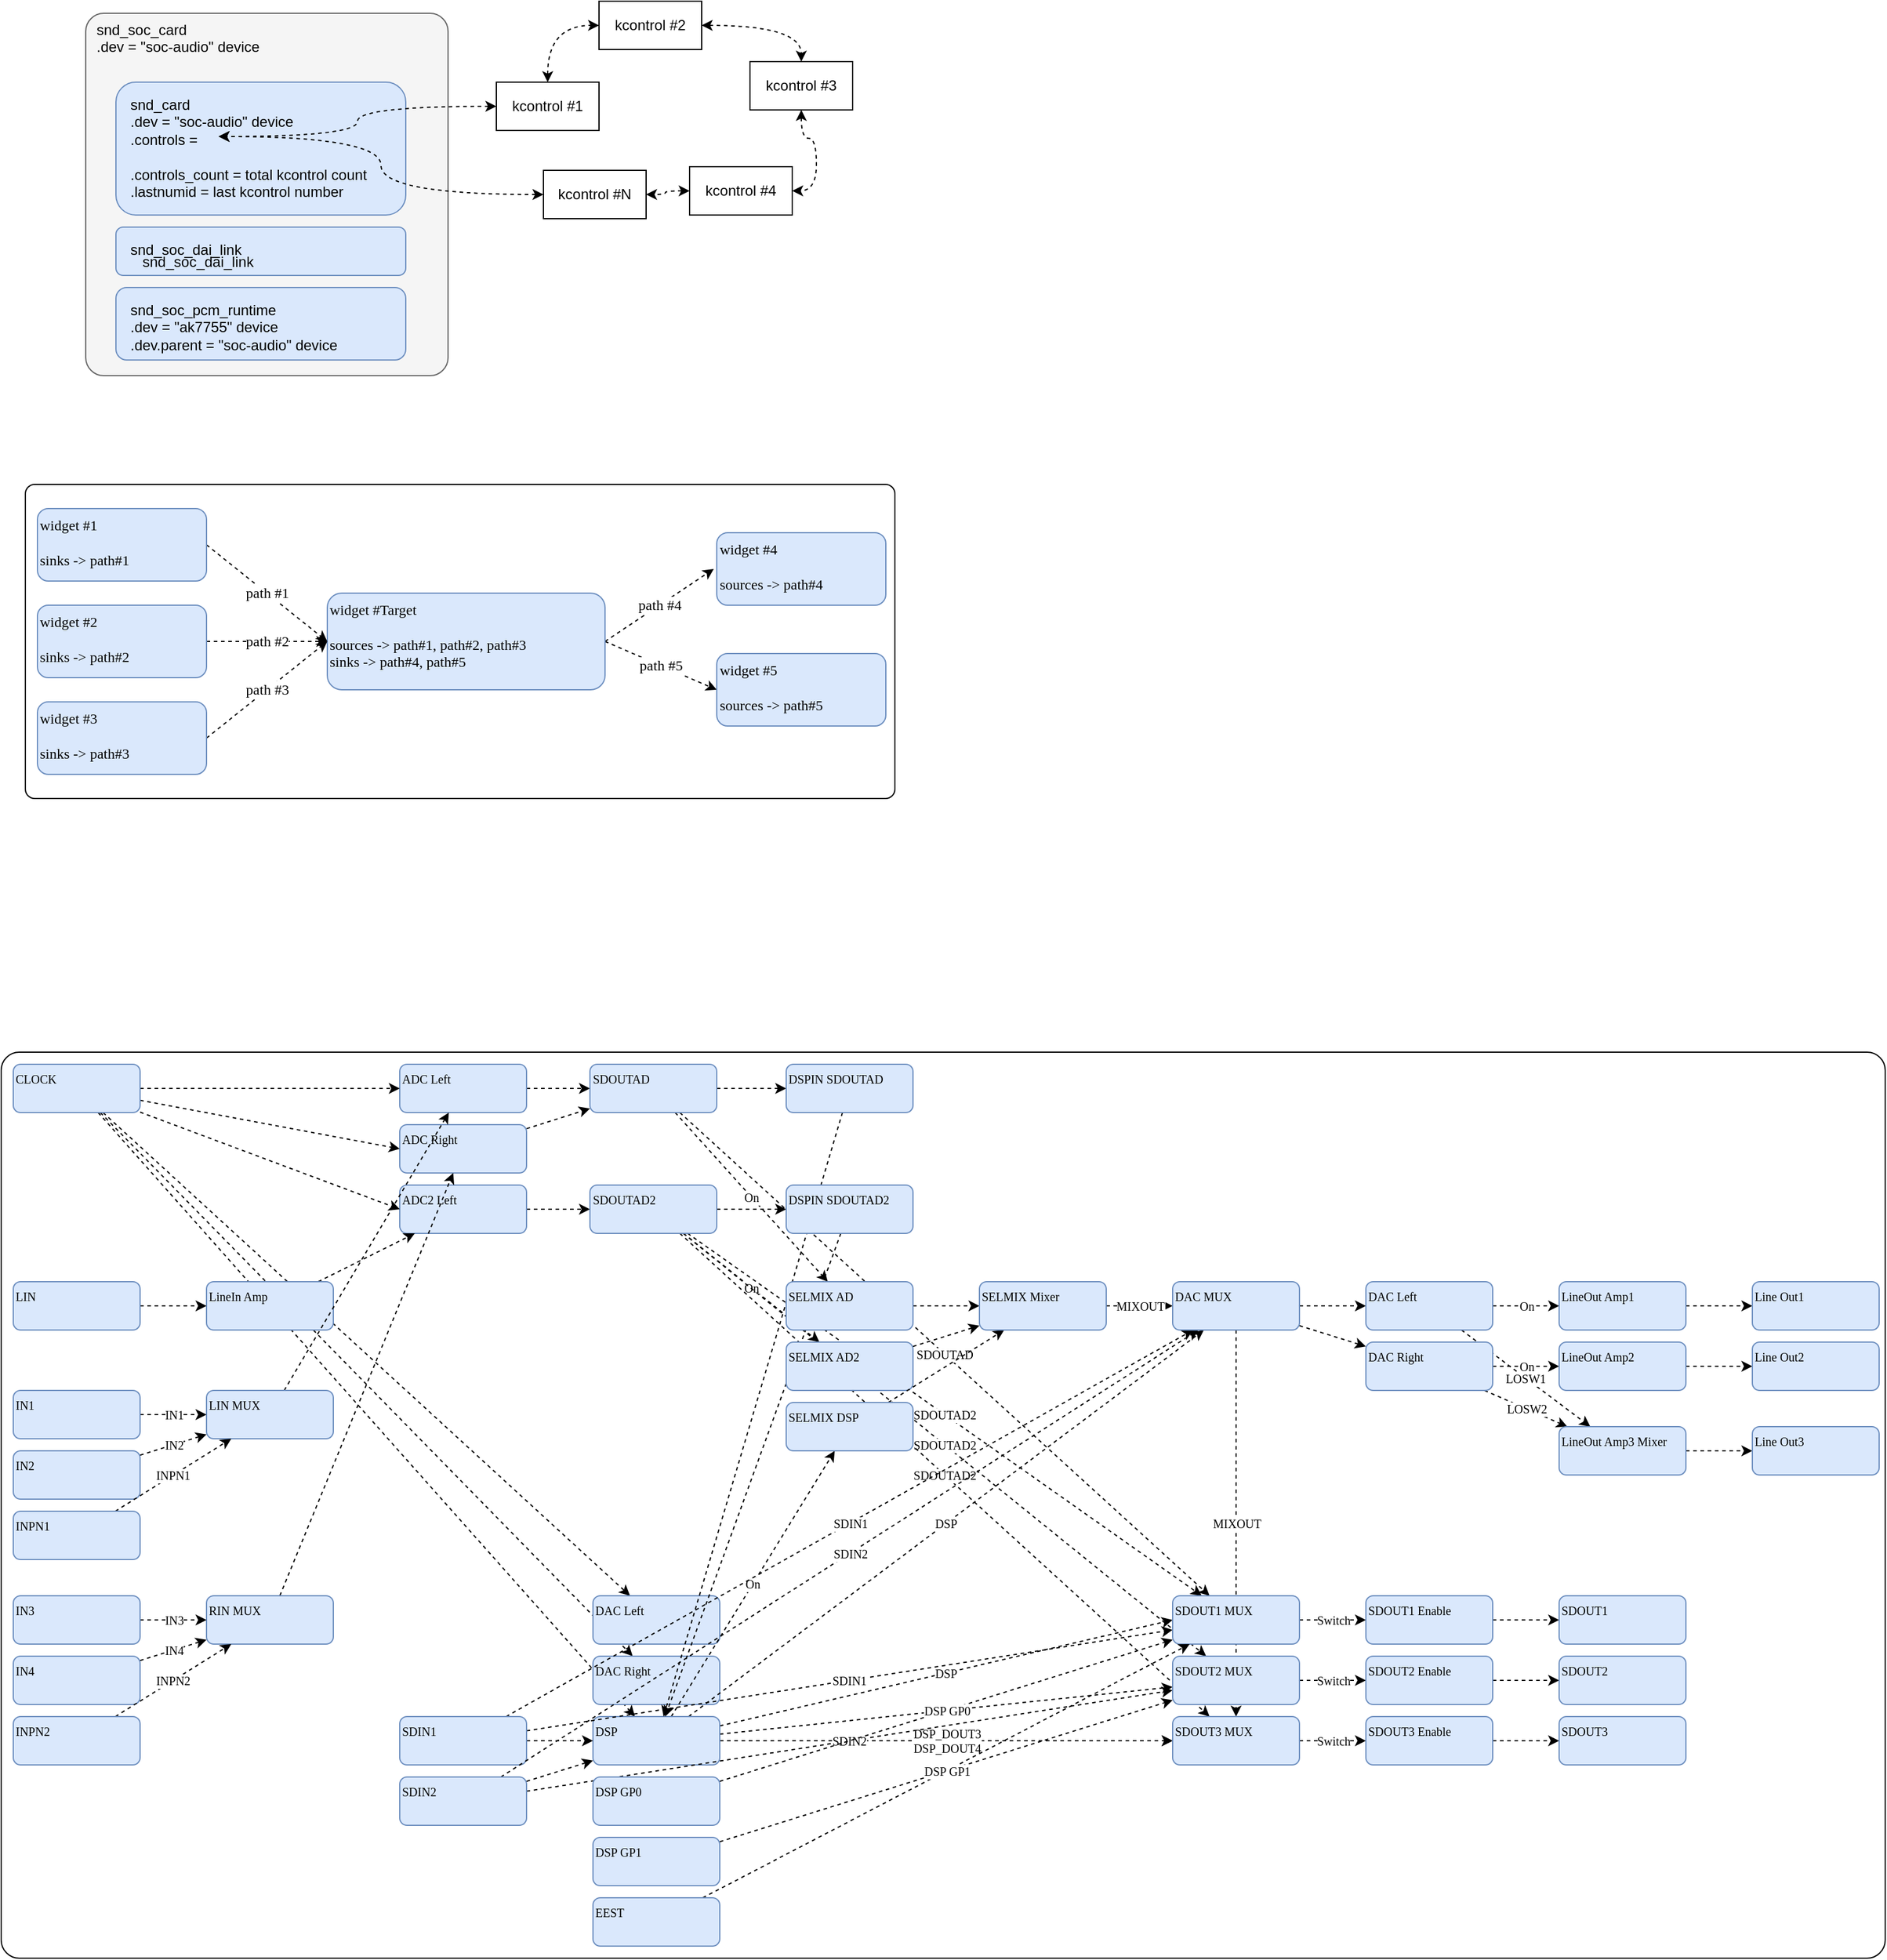 <mxfile version="20.3.0" type="device"><diagram id="2zkmUAJfDQfXsW1LXNBY" name="Page-1"><mxGraphModel dx="1907" dy="632" grid="1" gridSize="10" guides="1" tooltips="1" connect="1" arrows="1" fold="1" page="1" pageScale="1" pageWidth="850" pageHeight="1100" math="0" shadow="0"><root><mxCell id="0"/><mxCell id="1" parent="0"/><mxCell id="Haw3UMTA-QLcL6wzSGlJ-156" value="" style="rounded=1;whiteSpace=wrap;html=1;shadow=0;glass=0;sketch=0;fontFamily=Tahoma;fontSize=12;arcSize=2;" vertex="1" parent="1"><mxGeometry x="-10" y="1090" width="1560" height="750" as="geometry"/></mxCell><mxCell id="Haw3UMTA-QLcL6wzSGlJ-36" value="" style="rounded=1;whiteSpace=wrap;html=1;shadow=0;glass=0;sketch=0;fontFamily=Tahoma;fontSize=12;arcSize=3;" vertex="1" parent="1"><mxGeometry x="10" y="620" width="720" height="260" as="geometry"/></mxCell><mxCell id="Haw3UMTA-QLcL6wzSGlJ-1" value="" style="rounded=1;whiteSpace=wrap;html=1;arcSize=5;glass=0;shadow=0;sketch=0;fillColor=#f5f5f5;fontColor=#333333;strokeColor=#666666;" vertex="1" parent="1"><mxGeometry x="60" y="230" width="300" height="300" as="geometry"/></mxCell><mxCell id="Haw3UMTA-QLcL6wzSGlJ-2" value="snd_soc_card&lt;br&gt;.dev = &quot;soc-audio&quot; device" style="text;html=1;strokeColor=none;fillColor=none;align=left;verticalAlign=top;whiteSpace=wrap;rounded=0;fontStyle=0" vertex="1" parent="1"><mxGeometry x="67" y="230" width="220" height="40" as="geometry"/></mxCell><mxCell id="Haw3UMTA-QLcL6wzSGlJ-3" value="" style="rounded=1;whiteSpace=wrap;html=1;shadow=0;glass=0;sketch=0;fillColor=#dae8fc;strokeColor=#6c8ebf;" vertex="1" parent="1"><mxGeometry x="85" y="287" width="240" height="110" as="geometry"/></mxCell><mxCell id="Haw3UMTA-QLcL6wzSGlJ-5" value="snd_card&lt;br&gt;.dev = &quot;soc-audio&quot; device&lt;br&gt;.controls =&amp;nbsp;&lt;br&gt;&lt;br&gt;.controls_count = total kcontrol count&lt;br&gt;.lastnumid = last kcontrol number" style="text;html=1;strokeColor=none;fillColor=none;align=left;verticalAlign=top;whiteSpace=wrap;rounded=0;fontStyle=0" vertex="1" parent="1"><mxGeometry x="95" y="292" width="220" height="48" as="geometry"/></mxCell><mxCell id="Haw3UMTA-QLcL6wzSGlJ-6" value="" style="rounded=1;whiteSpace=wrap;html=1;shadow=0;glass=0;sketch=0;fillColor=#dae8fc;strokeColor=#6c8ebf;" vertex="1" parent="1"><mxGeometry x="85" y="407" width="240" height="40" as="geometry"/></mxCell><mxCell id="Haw3UMTA-QLcL6wzSGlJ-7" value="snd_soc_dai_link" style="text;html=1;strokeColor=none;fillColor=none;align=left;verticalAlign=top;whiteSpace=wrap;rounded=0;fontStyle=0" vertex="1" parent="1"><mxGeometry x="95" y="412" width="220" height="40" as="geometry"/></mxCell><mxCell id="Haw3UMTA-QLcL6wzSGlJ-8" value="" style="rounded=1;whiteSpace=wrap;html=1;shadow=0;glass=0;sketch=0;fillColor=#dae8fc;strokeColor=#6c8ebf;" vertex="1" parent="1"><mxGeometry x="85" y="457" width="240" height="60" as="geometry"/></mxCell><mxCell id="Haw3UMTA-QLcL6wzSGlJ-9" value="snd_soc_pcm_runtime&lt;br&gt;.dev = &quot;ak7755&quot; device&lt;br&gt;.dev.parent = &quot;soc-audio&quot; device" style="text;html=1;strokeColor=none;fillColor=none;align=left;verticalAlign=top;whiteSpace=wrap;rounded=0;fontStyle=0" vertex="1" parent="1"><mxGeometry x="95" y="462" width="220" height="40" as="geometry"/></mxCell><mxCell id="Haw3UMTA-QLcL6wzSGlJ-16" style="edgeStyle=orthogonalEdgeStyle;rounded=0;orthogonalLoop=1;jettySize=auto;html=1;entryX=0;entryY=0.5;entryDx=0;entryDy=0;startArrow=classic;startFill=1;curved=1;dashed=1;" edge="1" parent="1" source="Haw3UMTA-QLcL6wzSGlJ-11" target="Haw3UMTA-QLcL6wzSGlJ-12"><mxGeometry relative="1" as="geometry"/></mxCell><mxCell id="Haw3UMTA-QLcL6wzSGlJ-22" style="edgeStyle=orthogonalEdgeStyle;curved=1;rounded=0;orthogonalLoop=1;jettySize=auto;html=1;entryX=1;entryY=0.5;entryDx=0;entryDy=0;dashed=1;startArrow=classic;startFill=1;" edge="1" parent="1" source="Haw3UMTA-QLcL6wzSGlJ-11" target="Haw3UMTA-QLcL6wzSGlJ-21"><mxGeometry relative="1" as="geometry"/></mxCell><mxCell id="Haw3UMTA-QLcL6wzSGlJ-11" value="kcontrol #1" style="rounded=0;whiteSpace=wrap;html=1;shadow=0;glass=0;sketch=0;" vertex="1" parent="1"><mxGeometry x="400" y="287" width="85" height="40" as="geometry"/></mxCell><mxCell id="Haw3UMTA-QLcL6wzSGlJ-17" style="edgeStyle=orthogonalEdgeStyle;curved=1;rounded=0;orthogonalLoop=1;jettySize=auto;html=1;entryX=0.5;entryY=0;entryDx=0;entryDy=0;dashed=1;startArrow=classic;startFill=1;" edge="1" parent="1" source="Haw3UMTA-QLcL6wzSGlJ-12" target="Haw3UMTA-QLcL6wzSGlJ-13"><mxGeometry relative="1" as="geometry"/></mxCell><mxCell id="Haw3UMTA-QLcL6wzSGlJ-12" value="kcontrol #2" style="rounded=0;whiteSpace=wrap;html=1;shadow=0;glass=0;sketch=0;" vertex="1" parent="1"><mxGeometry x="485" y="220" width="85" height="40" as="geometry"/></mxCell><mxCell id="Haw3UMTA-QLcL6wzSGlJ-18" style="edgeStyle=orthogonalEdgeStyle;curved=1;rounded=0;orthogonalLoop=1;jettySize=auto;html=1;entryX=1;entryY=0.5;entryDx=0;entryDy=0;dashed=1;startArrow=classic;startFill=1;" edge="1" parent="1" source="Haw3UMTA-QLcL6wzSGlJ-13" target="Haw3UMTA-QLcL6wzSGlJ-15"><mxGeometry relative="1" as="geometry"/></mxCell><mxCell id="Haw3UMTA-QLcL6wzSGlJ-13" value="kcontrol #3" style="rounded=0;whiteSpace=wrap;html=1;shadow=0;glass=0;sketch=0;" vertex="1" parent="1"><mxGeometry x="610" y="270" width="85" height="40" as="geometry"/></mxCell><mxCell id="Haw3UMTA-QLcL6wzSGlJ-23" style="edgeStyle=orthogonalEdgeStyle;curved=1;rounded=0;orthogonalLoop=1;jettySize=auto;html=1;entryX=1;entryY=0.5;entryDx=0;entryDy=0;dashed=1;startArrow=classic;startFill=1;" edge="1" parent="1" source="Haw3UMTA-QLcL6wzSGlJ-14" target="Haw3UMTA-QLcL6wzSGlJ-21"><mxGeometry relative="1" as="geometry"/></mxCell><mxCell id="Haw3UMTA-QLcL6wzSGlJ-14" value="kcontrol #N" style="rounded=0;whiteSpace=wrap;html=1;shadow=0;glass=0;sketch=0;" vertex="1" parent="1"><mxGeometry x="439" y="360" width="85" height="40" as="geometry"/></mxCell><mxCell id="Haw3UMTA-QLcL6wzSGlJ-19" style="edgeStyle=orthogonalEdgeStyle;curved=1;rounded=0;orthogonalLoop=1;jettySize=auto;html=1;entryX=1;entryY=0.5;entryDx=0;entryDy=0;dashed=1;startArrow=classic;startFill=1;" edge="1" parent="1" source="Haw3UMTA-QLcL6wzSGlJ-15" target="Haw3UMTA-QLcL6wzSGlJ-14"><mxGeometry relative="1" as="geometry"/></mxCell><mxCell id="Haw3UMTA-QLcL6wzSGlJ-15" value="kcontrol #4" style="rounded=0;whiteSpace=wrap;html=1;shadow=0;glass=0;sketch=0;" vertex="1" parent="1"><mxGeometry x="560" y="357" width="85" height="40" as="geometry"/></mxCell><mxCell id="Haw3UMTA-QLcL6wzSGlJ-21" value="" style="ellipse;whiteSpace=wrap;html=1;rounded=1;shadow=0;glass=0;sketch=0;fillColor=none;strokeColor=none;" vertex="1" parent="1"><mxGeometry x="160" y="327" width="10" height="10" as="geometry"/></mxCell><mxCell id="Haw3UMTA-QLcL6wzSGlJ-24" value="snd_soc_dai_link" style="text;html=1;strokeColor=none;fillColor=none;align=left;verticalAlign=top;whiteSpace=wrap;rounded=0;fontStyle=0" vertex="1" parent="1"><mxGeometry x="105" y="422" width="220" height="40" as="geometry"/></mxCell><mxCell id="Haw3UMTA-QLcL6wzSGlJ-34" value="path #4" style="edgeStyle=none;rounded=0;orthogonalLoop=1;jettySize=auto;html=1;dashed=1;fontFamily=Tahoma;fontSize=12;startArrow=none;startFill=0;exitX=1;exitY=0.5;exitDx=0;exitDy=0;" edge="1" parent="1" source="Haw3UMTA-QLcL6wzSGlJ-25"><mxGeometry relative="1" as="geometry"><mxPoint x="580" y="690" as="targetPoint"/></mxGeometry></mxCell><mxCell id="Haw3UMTA-QLcL6wzSGlJ-35" value="path #5" style="edgeStyle=none;rounded=0;orthogonalLoop=1;jettySize=auto;html=1;entryX=0;entryY=0.5;entryDx=0;entryDy=0;dashed=1;fontFamily=Tahoma;fontSize=12;startArrow=none;startFill=0;exitX=1;exitY=0.5;exitDx=0;exitDy=0;" edge="1" parent="1" source="Haw3UMTA-QLcL6wzSGlJ-25" target="Haw3UMTA-QLcL6wzSGlJ-30"><mxGeometry relative="1" as="geometry"/></mxCell><mxCell id="Haw3UMTA-QLcL6wzSGlJ-25" value="widget #Target&lt;br style=&quot;font-size: 12px;&quot;&gt;&lt;br style=&quot;font-size: 12px;&quot;&gt;sources -&amp;gt; path#1, path#2, path#3&lt;br style=&quot;font-size: 12px;&quot;&gt;sinks -&amp;gt; path#4, path#5" style="rounded=1;whiteSpace=wrap;html=1;shadow=0;glass=0;sketch=0;fillColor=#dae8fc;strokeColor=#6c8ebf;align=left;verticalAlign=top;fontSize=12;fontFamily=Verdana;" vertex="1" parent="1"><mxGeometry x="260" y="710" width="230" height="80" as="geometry"/></mxCell><mxCell id="Haw3UMTA-QLcL6wzSGlJ-31" value="path #1" style="rounded=0;orthogonalLoop=1;jettySize=auto;html=1;entryX=0;entryY=0.5;entryDx=0;entryDy=0;dashed=1;fontFamily=Tahoma;fontSize=12;startArrow=none;startFill=0;exitX=1;exitY=0.5;exitDx=0;exitDy=0;" edge="1" parent="1" source="Haw3UMTA-QLcL6wzSGlJ-26" target="Haw3UMTA-QLcL6wzSGlJ-25"><mxGeometry relative="1" as="geometry"/></mxCell><mxCell id="Haw3UMTA-QLcL6wzSGlJ-26" value="widget #1&lt;br style=&quot;font-size: 12px;&quot;&gt;&lt;br style=&quot;font-size: 12px;&quot;&gt;sinks -&amp;gt; path#1" style="rounded=1;whiteSpace=wrap;html=1;shadow=0;glass=0;sketch=0;fillColor=#dae8fc;strokeColor=#6c8ebf;align=left;verticalAlign=top;fontSize=12;fontFamily=Verdana;" vertex="1" parent="1"><mxGeometry x="20" y="640" width="140" height="60" as="geometry"/></mxCell><mxCell id="Haw3UMTA-QLcL6wzSGlJ-32" value="path #2" style="edgeStyle=none;rounded=0;orthogonalLoop=1;jettySize=auto;html=1;entryX=0;entryY=0.5;entryDx=0;entryDy=0;dashed=1;fontFamily=Tahoma;fontSize=12;startArrow=none;startFill=0;" edge="1" parent="1" source="Haw3UMTA-QLcL6wzSGlJ-27" target="Haw3UMTA-QLcL6wzSGlJ-25"><mxGeometry relative="1" as="geometry"/></mxCell><mxCell id="Haw3UMTA-QLcL6wzSGlJ-27" value="widget #2&lt;br style=&quot;font-size: 12px;&quot;&gt;&lt;br style=&quot;font-size: 12px;&quot;&gt;sinks -&amp;gt; path#2" style="rounded=1;whiteSpace=wrap;html=1;shadow=0;glass=0;sketch=0;fillColor=#dae8fc;strokeColor=#6c8ebf;align=left;verticalAlign=top;fontSize=12;fontFamily=Verdana;" vertex="1" parent="1"><mxGeometry x="20" y="720" width="140" height="60" as="geometry"/></mxCell><mxCell id="Haw3UMTA-QLcL6wzSGlJ-33" value="path #3" style="edgeStyle=none;rounded=0;orthogonalLoop=1;jettySize=auto;html=1;entryX=0;entryY=0.5;entryDx=0;entryDy=0;dashed=1;fontFamily=Tahoma;fontSize=12;startArrow=none;startFill=0;exitX=1;exitY=0.5;exitDx=0;exitDy=0;" edge="1" parent="1" source="Haw3UMTA-QLcL6wzSGlJ-28" target="Haw3UMTA-QLcL6wzSGlJ-25"><mxGeometry relative="1" as="geometry"/></mxCell><mxCell id="Haw3UMTA-QLcL6wzSGlJ-28" value="widget #3&lt;br style=&quot;font-size: 12px;&quot;&gt;&lt;br style=&quot;font-size: 12px;&quot;&gt;sinks -&amp;gt; path#3" style="rounded=1;whiteSpace=wrap;html=1;shadow=0;glass=0;sketch=0;fillColor=#dae8fc;strokeColor=#6c8ebf;align=left;verticalAlign=top;fontSize=12;fontFamily=Verdana;" vertex="1" parent="1"><mxGeometry x="20" y="800" width="140" height="60" as="geometry"/></mxCell><mxCell id="Haw3UMTA-QLcL6wzSGlJ-29" value="widget #4&lt;br style=&quot;font-size: 12px;&quot;&gt;&lt;br style=&quot;font-size: 12px;&quot;&gt;sources -&amp;gt; path#4" style="rounded=1;whiteSpace=wrap;html=1;shadow=0;glass=0;sketch=0;fillColor=#dae8fc;strokeColor=#6c8ebf;align=left;verticalAlign=top;fontSize=12;fontFamily=Verdana;" vertex="1" parent="1"><mxGeometry x="582.5" y="660" width="140" height="60" as="geometry"/></mxCell><mxCell id="Haw3UMTA-QLcL6wzSGlJ-30" value="widget #5&lt;br style=&quot;font-size: 12px;&quot;&gt;&lt;br style=&quot;font-size: 12px;&quot;&gt;sources -&amp;gt; path#5" style="rounded=1;whiteSpace=wrap;html=1;shadow=0;glass=0;sketch=0;fillColor=#dae8fc;strokeColor=#6c8ebf;align=left;verticalAlign=top;fontSize=12;fontFamily=Verdana;" vertex="1" parent="1"><mxGeometry x="582.5" y="760" width="140" height="60" as="geometry"/></mxCell><mxCell id="Haw3UMTA-QLcL6wzSGlJ-72" style="edgeStyle=none;rounded=0;orthogonalLoop=1;jettySize=auto;html=1;dashed=1;fontFamily=Tahoma;fontSize=10;startArrow=none;startFill=0;" edge="1" parent="1" source="Haw3UMTA-QLcL6wzSGlJ-37" target="Haw3UMTA-QLcL6wzSGlJ-71"><mxGeometry relative="1" as="geometry"/></mxCell><mxCell id="Haw3UMTA-QLcL6wzSGlJ-37" value="ADC Left" style="rounded=1;whiteSpace=wrap;html=1;shadow=0;glass=0;sketch=0;fillColor=#dae8fc;strokeColor=#6c8ebf;align=left;verticalAlign=top;fontSize=10;fontFamily=Verdana;" vertex="1" parent="1"><mxGeometry x="320" y="1100" width="105" height="40" as="geometry"/></mxCell><mxCell id="Haw3UMTA-QLcL6wzSGlJ-73" style="edgeStyle=none;rounded=0;orthogonalLoop=1;jettySize=auto;html=1;dashed=1;fontFamily=Tahoma;fontSize=10;startArrow=none;startFill=0;" edge="1" parent="1" source="Haw3UMTA-QLcL6wzSGlJ-39" target="Haw3UMTA-QLcL6wzSGlJ-71"><mxGeometry relative="1" as="geometry"/></mxCell><mxCell id="Haw3UMTA-QLcL6wzSGlJ-39" value="ADC Right" style="rounded=1;whiteSpace=wrap;html=1;shadow=0;glass=0;sketch=0;fillColor=#dae8fc;strokeColor=#6c8ebf;align=left;verticalAlign=top;fontSize=10;fontFamily=Verdana;" vertex="1" parent="1"><mxGeometry x="320" y="1150" width="105" height="40" as="geometry"/></mxCell><mxCell id="Haw3UMTA-QLcL6wzSGlJ-54" style="edgeStyle=none;rounded=0;orthogonalLoop=1;jettySize=auto;html=1;entryX=0;entryY=0.5;entryDx=0;entryDy=0;dashed=1;fontFamily=Tahoma;fontSize=10;startArrow=none;startFill=0;" edge="1" parent="1" source="Haw3UMTA-QLcL6wzSGlJ-40" target="Haw3UMTA-QLcL6wzSGlJ-53"><mxGeometry relative="1" as="geometry"/></mxCell><mxCell id="Haw3UMTA-QLcL6wzSGlJ-40" value="ADC2 Left" style="rounded=1;whiteSpace=wrap;html=1;shadow=0;glass=0;sketch=0;fillColor=#dae8fc;strokeColor=#6c8ebf;align=left;verticalAlign=top;fontSize=10;fontFamily=Verdana;" vertex="1" parent="1"><mxGeometry x="320" y="1200" width="105" height="40" as="geometry"/></mxCell><mxCell id="Haw3UMTA-QLcL6wzSGlJ-43" style="edgeStyle=none;rounded=0;orthogonalLoop=1;jettySize=auto;html=1;entryX=0;entryY=0.5;entryDx=0;entryDy=0;dashed=1;fontFamily=Tahoma;fontSize=10;startArrow=none;startFill=0;" edge="1" parent="1" source="Haw3UMTA-QLcL6wzSGlJ-42" target="Haw3UMTA-QLcL6wzSGlJ-37"><mxGeometry relative="1" as="geometry"/></mxCell><mxCell id="Haw3UMTA-QLcL6wzSGlJ-44" style="edgeStyle=none;rounded=0;orthogonalLoop=1;jettySize=auto;html=1;entryX=0;entryY=0.5;entryDx=0;entryDy=0;dashed=1;fontFamily=Tahoma;fontSize=10;startArrow=none;startFill=0;" edge="1" parent="1" source="Haw3UMTA-QLcL6wzSGlJ-42" target="Haw3UMTA-QLcL6wzSGlJ-39"><mxGeometry relative="1" as="geometry"/></mxCell><mxCell id="Haw3UMTA-QLcL6wzSGlJ-45" style="edgeStyle=none;rounded=0;orthogonalLoop=1;jettySize=auto;html=1;entryX=0;entryY=0.5;entryDx=0;entryDy=0;dashed=1;fontFamily=Tahoma;fontSize=10;startArrow=none;startFill=0;" edge="1" parent="1" source="Haw3UMTA-QLcL6wzSGlJ-42" target="Haw3UMTA-QLcL6wzSGlJ-40"><mxGeometry relative="1" as="geometry"/></mxCell><mxCell id="Haw3UMTA-QLcL6wzSGlJ-77" style="edgeStyle=none;rounded=0;orthogonalLoop=1;jettySize=auto;html=1;dashed=1;fontFamily=Tahoma;fontSize=10;startArrow=none;startFill=0;" edge="1" parent="1" source="Haw3UMTA-QLcL6wzSGlJ-42" target="Haw3UMTA-QLcL6wzSGlJ-74"><mxGeometry relative="1" as="geometry"/></mxCell><mxCell id="Haw3UMTA-QLcL6wzSGlJ-78" style="edgeStyle=none;rounded=0;orthogonalLoop=1;jettySize=auto;html=1;dashed=1;fontFamily=Tahoma;fontSize=10;startArrow=none;startFill=0;" edge="1" parent="1" source="Haw3UMTA-QLcL6wzSGlJ-42" target="Haw3UMTA-QLcL6wzSGlJ-75"><mxGeometry relative="1" as="geometry"/></mxCell><mxCell id="Haw3UMTA-QLcL6wzSGlJ-79" style="edgeStyle=none;rounded=0;orthogonalLoop=1;jettySize=auto;html=1;dashed=1;fontFamily=Tahoma;fontSize=10;startArrow=none;startFill=0;" edge="1" parent="1" source="Haw3UMTA-QLcL6wzSGlJ-42" target="Haw3UMTA-QLcL6wzSGlJ-76"><mxGeometry relative="1" as="geometry"/></mxCell><mxCell id="Haw3UMTA-QLcL6wzSGlJ-42" value="CLOCK" style="rounded=1;whiteSpace=wrap;html=1;shadow=0;glass=0;sketch=0;fillColor=#dae8fc;strokeColor=#6c8ebf;align=left;verticalAlign=top;fontSize=10;fontFamily=Verdana;" vertex="1" parent="1"><mxGeometry y="1100" width="105" height="40" as="geometry"/></mxCell><mxCell id="Haw3UMTA-QLcL6wzSGlJ-52" style="edgeStyle=none;rounded=0;orthogonalLoop=1;jettySize=auto;html=1;dashed=1;fontFamily=Tahoma;fontSize=10;startArrow=none;startFill=0;" edge="1" parent="1" source="Haw3UMTA-QLcL6wzSGlJ-47" target="Haw3UMTA-QLcL6wzSGlJ-40"><mxGeometry relative="1" as="geometry"/></mxCell><mxCell id="Haw3UMTA-QLcL6wzSGlJ-47" value="LineIn Amp" style="rounded=1;whiteSpace=wrap;html=1;shadow=0;glass=0;sketch=0;fillColor=#dae8fc;strokeColor=#6c8ebf;align=left;verticalAlign=top;fontSize=10;fontFamily=Verdana;" vertex="1" parent="1"><mxGeometry x="160" y="1280" width="105" height="40" as="geometry"/></mxCell><mxCell id="Haw3UMTA-QLcL6wzSGlJ-50" style="edgeStyle=none;rounded=0;orthogonalLoop=1;jettySize=auto;html=1;dashed=1;fontFamily=Tahoma;fontSize=10;startArrow=none;startFill=0;" edge="1" parent="1" source="Haw3UMTA-QLcL6wzSGlJ-48" target="Haw3UMTA-QLcL6wzSGlJ-47"><mxGeometry relative="1" as="geometry"/></mxCell><mxCell id="Haw3UMTA-QLcL6wzSGlJ-48" value="LIN" style="rounded=1;whiteSpace=wrap;html=1;shadow=0;glass=0;sketch=0;fillColor=#dae8fc;strokeColor=#6c8ebf;align=left;verticalAlign=top;fontSize=10;fontFamily=Verdana;" vertex="1" parent="1"><mxGeometry y="1280" width="105" height="40" as="geometry"/></mxCell><mxCell id="Haw3UMTA-QLcL6wzSGlJ-87" style="edgeStyle=none;rounded=0;orthogonalLoop=1;jettySize=auto;html=1;dashed=1;fontFamily=Tahoma;fontSize=10;startArrow=none;startFill=0;" edge="1" parent="1" source="Haw3UMTA-QLcL6wzSGlJ-53" target="Haw3UMTA-QLcL6wzSGlJ-86"><mxGeometry relative="1" as="geometry"/></mxCell><mxCell id="Haw3UMTA-QLcL6wzSGlJ-95" value="On" style="edgeStyle=none;rounded=0;orthogonalLoop=1;jettySize=auto;html=1;dashed=1;fontFamily=Tahoma;fontSize=10;startArrow=none;startFill=0;" edge="1" parent="1" source="Haw3UMTA-QLcL6wzSGlJ-53" target="Haw3UMTA-QLcL6wzSGlJ-92"><mxGeometry relative="1" as="geometry"/></mxCell><mxCell id="Haw3UMTA-QLcL6wzSGlJ-133" value="SDOUTAD2" style="edgeStyle=none;rounded=0;orthogonalLoop=1;jettySize=auto;html=1;dashed=1;fontFamily=Tahoma;fontSize=10;startArrow=none;startFill=0;" edge="1" parent="1" source="Haw3UMTA-QLcL6wzSGlJ-53" target="Haw3UMTA-QLcL6wzSGlJ-123"><mxGeometry relative="1" as="geometry"/></mxCell><mxCell id="Haw3UMTA-QLcL6wzSGlJ-139" value="SDOUTAD2" style="edgeStyle=none;rounded=0;orthogonalLoop=1;jettySize=auto;html=1;dashed=1;fontFamily=Tahoma;fontSize=10;startArrow=none;startFill=0;" edge="1" parent="1" source="Haw3UMTA-QLcL6wzSGlJ-53" target="Haw3UMTA-QLcL6wzSGlJ-124"><mxGeometry relative="1" as="geometry"/></mxCell><mxCell id="Haw3UMTA-QLcL6wzSGlJ-143" value="SDOUTAD2" style="edgeStyle=none;rounded=0;orthogonalLoop=1;jettySize=auto;html=1;dashed=1;fontFamily=Tahoma;fontSize=10;startArrow=none;startFill=0;" edge="1" parent="1" source="Haw3UMTA-QLcL6wzSGlJ-53" target="Haw3UMTA-QLcL6wzSGlJ-125"><mxGeometry relative="1" as="geometry"/></mxCell><mxCell id="Haw3UMTA-QLcL6wzSGlJ-53" value="SDOUTAD2" style="rounded=1;whiteSpace=wrap;html=1;shadow=0;glass=0;sketch=0;fillColor=#dae8fc;strokeColor=#6c8ebf;align=left;verticalAlign=top;fontSize=10;fontFamily=Verdana;" vertex="1" parent="1"><mxGeometry x="477.5" y="1200" width="105" height="40" as="geometry"/></mxCell><mxCell id="Haw3UMTA-QLcL6wzSGlJ-69" style="edgeStyle=none;rounded=0;orthogonalLoop=1;jettySize=auto;html=1;dashed=1;fontFamily=Tahoma;fontSize=10;startArrow=none;startFill=0;" edge="1" parent="1" source="Haw3UMTA-QLcL6wzSGlJ-55" target="Haw3UMTA-QLcL6wzSGlJ-37"><mxGeometry relative="1" as="geometry"/></mxCell><mxCell id="Haw3UMTA-QLcL6wzSGlJ-55" value="LIN MUX" style="rounded=1;whiteSpace=wrap;html=1;shadow=0;glass=0;sketch=0;fillColor=#dae8fc;strokeColor=#6c8ebf;align=left;verticalAlign=top;fontSize=10;fontFamily=Verdana;" vertex="1" parent="1"><mxGeometry x="160" y="1370" width="105" height="40" as="geometry"/></mxCell><mxCell id="Haw3UMTA-QLcL6wzSGlJ-59" value="IN1" style="edgeStyle=none;rounded=0;orthogonalLoop=1;jettySize=auto;html=1;dashed=1;fontFamily=Tahoma;fontSize=10;startArrow=none;startFill=0;" edge="1" parent="1" source="Haw3UMTA-QLcL6wzSGlJ-56" target="Haw3UMTA-QLcL6wzSGlJ-55"><mxGeometry relative="1" as="geometry"/></mxCell><mxCell id="Haw3UMTA-QLcL6wzSGlJ-56" value="IN1" style="rounded=1;whiteSpace=wrap;html=1;shadow=0;glass=0;sketch=0;fillColor=#dae8fc;strokeColor=#6c8ebf;align=left;verticalAlign=top;fontSize=10;fontFamily=Verdana;" vertex="1" parent="1"><mxGeometry y="1370" width="105" height="40" as="geometry"/></mxCell><mxCell id="Haw3UMTA-QLcL6wzSGlJ-60" value="IN2" style="edgeStyle=none;rounded=0;orthogonalLoop=1;jettySize=auto;html=1;dashed=1;fontFamily=Tahoma;fontSize=10;startArrow=none;startFill=0;" edge="1" parent="1" source="Haw3UMTA-QLcL6wzSGlJ-57" target="Haw3UMTA-QLcL6wzSGlJ-55"><mxGeometry relative="1" as="geometry"/></mxCell><mxCell id="Haw3UMTA-QLcL6wzSGlJ-57" value="IN2" style="rounded=1;whiteSpace=wrap;html=1;shadow=0;glass=0;sketch=0;fillColor=#dae8fc;strokeColor=#6c8ebf;align=left;verticalAlign=top;fontSize=10;fontFamily=Verdana;" vertex="1" parent="1"><mxGeometry y="1420" width="105" height="40" as="geometry"/></mxCell><mxCell id="Haw3UMTA-QLcL6wzSGlJ-61" value="INPN1" style="edgeStyle=none;rounded=0;orthogonalLoop=1;jettySize=auto;html=1;dashed=1;fontFamily=Tahoma;fontSize=10;startArrow=none;startFill=0;" edge="1" parent="1" source="Haw3UMTA-QLcL6wzSGlJ-58" target="Haw3UMTA-QLcL6wzSGlJ-55"><mxGeometry relative="1" as="geometry"/></mxCell><mxCell id="Haw3UMTA-QLcL6wzSGlJ-58" value="INPN1" style="rounded=1;whiteSpace=wrap;html=1;shadow=0;glass=0;sketch=0;fillColor=#dae8fc;strokeColor=#6c8ebf;align=left;verticalAlign=top;fontSize=10;fontFamily=Verdana;" vertex="1" parent="1"><mxGeometry y="1470" width="105" height="40" as="geometry"/></mxCell><mxCell id="Haw3UMTA-QLcL6wzSGlJ-70" style="edgeStyle=none;rounded=0;orthogonalLoop=1;jettySize=auto;html=1;dashed=1;fontFamily=Tahoma;fontSize=10;startArrow=none;startFill=0;" edge="1" parent="1" source="Haw3UMTA-QLcL6wzSGlJ-62" target="Haw3UMTA-QLcL6wzSGlJ-39"><mxGeometry relative="1" as="geometry"/></mxCell><mxCell id="Haw3UMTA-QLcL6wzSGlJ-62" value="RIN MUX" style="rounded=1;whiteSpace=wrap;html=1;shadow=0;glass=0;sketch=0;fillColor=#dae8fc;strokeColor=#6c8ebf;align=left;verticalAlign=top;fontSize=10;fontFamily=Verdana;" vertex="1" parent="1"><mxGeometry x="160" y="1540" width="105" height="40" as="geometry"/></mxCell><mxCell id="Haw3UMTA-QLcL6wzSGlJ-66" value="IN3" style="edgeStyle=none;rounded=0;orthogonalLoop=1;jettySize=auto;html=1;dashed=1;fontFamily=Tahoma;fontSize=10;startArrow=none;startFill=0;" edge="1" parent="1" source="Haw3UMTA-QLcL6wzSGlJ-63" target="Haw3UMTA-QLcL6wzSGlJ-62"><mxGeometry relative="1" as="geometry"/></mxCell><mxCell id="Haw3UMTA-QLcL6wzSGlJ-63" value="IN3" style="rounded=1;whiteSpace=wrap;html=1;shadow=0;glass=0;sketch=0;fillColor=#dae8fc;strokeColor=#6c8ebf;align=left;verticalAlign=top;fontSize=10;fontFamily=Verdana;" vertex="1" parent="1"><mxGeometry y="1540" width="105" height="40" as="geometry"/></mxCell><mxCell id="Haw3UMTA-QLcL6wzSGlJ-67" value="IN4" style="edgeStyle=none;rounded=0;orthogonalLoop=1;jettySize=auto;html=1;dashed=1;fontFamily=Tahoma;fontSize=10;startArrow=none;startFill=0;" edge="1" parent="1" source="Haw3UMTA-QLcL6wzSGlJ-64" target="Haw3UMTA-QLcL6wzSGlJ-62"><mxGeometry relative="1" as="geometry"/></mxCell><mxCell id="Haw3UMTA-QLcL6wzSGlJ-64" value="IN4" style="rounded=1;whiteSpace=wrap;html=1;shadow=0;glass=0;sketch=0;fillColor=#dae8fc;strokeColor=#6c8ebf;align=left;verticalAlign=top;fontSize=10;fontFamily=Verdana;" vertex="1" parent="1"><mxGeometry y="1590" width="105" height="40" as="geometry"/></mxCell><mxCell id="Haw3UMTA-QLcL6wzSGlJ-68" value="INPN2" style="edgeStyle=none;rounded=0;orthogonalLoop=1;jettySize=auto;html=1;dashed=1;fontFamily=Tahoma;fontSize=10;startArrow=none;startFill=0;" edge="1" parent="1" source="Haw3UMTA-QLcL6wzSGlJ-65" target="Haw3UMTA-QLcL6wzSGlJ-62"><mxGeometry relative="1" as="geometry"/></mxCell><mxCell id="Haw3UMTA-QLcL6wzSGlJ-65" value="INPN2" style="rounded=1;whiteSpace=wrap;html=1;shadow=0;glass=0;sketch=0;fillColor=#dae8fc;strokeColor=#6c8ebf;align=left;verticalAlign=top;fontSize=10;fontFamily=Verdana;" vertex="1" parent="1"><mxGeometry y="1640" width="105" height="40" as="geometry"/></mxCell><mxCell id="Haw3UMTA-QLcL6wzSGlJ-85" style="edgeStyle=none;rounded=0;orthogonalLoop=1;jettySize=auto;html=1;dashed=1;fontFamily=Tahoma;fontSize=10;startArrow=none;startFill=0;" edge="1" parent="1" source="Haw3UMTA-QLcL6wzSGlJ-71" target="Haw3UMTA-QLcL6wzSGlJ-84"><mxGeometry relative="1" as="geometry"/></mxCell><mxCell id="Haw3UMTA-QLcL6wzSGlJ-91" value="On" style="edgeStyle=none;rounded=0;orthogonalLoop=1;jettySize=auto;html=1;dashed=1;fontFamily=Tahoma;fontSize=10;startArrow=none;startFill=0;" edge="1" parent="1" source="Haw3UMTA-QLcL6wzSGlJ-71" target="Haw3UMTA-QLcL6wzSGlJ-90"><mxGeometry relative="1" as="geometry"/></mxCell><mxCell id="Haw3UMTA-QLcL6wzSGlJ-130" value="SDOUTAD" style="edgeStyle=none;rounded=0;orthogonalLoop=1;jettySize=auto;html=1;dashed=1;fontFamily=Tahoma;fontSize=10;startArrow=none;startFill=0;" edge="1" parent="1" source="Haw3UMTA-QLcL6wzSGlJ-71" target="Haw3UMTA-QLcL6wzSGlJ-123"><mxGeometry relative="1" as="geometry"/></mxCell><mxCell id="Haw3UMTA-QLcL6wzSGlJ-71" value="SDOUTAD" style="rounded=1;whiteSpace=wrap;html=1;shadow=0;glass=0;sketch=0;fillColor=#dae8fc;strokeColor=#6c8ebf;align=left;verticalAlign=top;fontSize=10;fontFamily=Verdana;" vertex="1" parent="1"><mxGeometry x="477.5" y="1100" width="105" height="40" as="geometry"/></mxCell><mxCell id="Haw3UMTA-QLcL6wzSGlJ-74" value="DAC Left" style="rounded=1;whiteSpace=wrap;html=1;shadow=0;glass=0;sketch=0;fillColor=#dae8fc;strokeColor=#6c8ebf;align=left;verticalAlign=top;fontSize=10;fontFamily=Verdana;" vertex="1" parent="1"><mxGeometry x="480" y="1540" width="105" height="40" as="geometry"/></mxCell><mxCell id="Haw3UMTA-QLcL6wzSGlJ-75" value="DAC Right" style="rounded=1;whiteSpace=wrap;html=1;shadow=0;glass=0;sketch=0;fillColor=#dae8fc;strokeColor=#6c8ebf;align=left;verticalAlign=top;fontSize=10;fontFamily=Verdana;" vertex="1" parent="1"><mxGeometry x="480" y="1590" width="105" height="40" as="geometry"/></mxCell><mxCell id="Haw3UMTA-QLcL6wzSGlJ-96" value="On" style="edgeStyle=none;rounded=0;orthogonalLoop=1;jettySize=auto;html=1;dashed=1;fontFamily=Tahoma;fontSize=10;startArrow=none;startFill=0;" edge="1" parent="1" source="Haw3UMTA-QLcL6wzSGlJ-76" target="Haw3UMTA-QLcL6wzSGlJ-93"><mxGeometry relative="1" as="geometry"/></mxCell><mxCell id="Haw3UMTA-QLcL6wzSGlJ-102" value="DSP" style="edgeStyle=none;rounded=0;orthogonalLoop=1;jettySize=auto;html=1;dashed=1;fontFamily=Tahoma;fontSize=10;startArrow=none;startFill=0;" edge="1" parent="1" source="Haw3UMTA-QLcL6wzSGlJ-76" target="Haw3UMTA-QLcL6wzSGlJ-100"><mxGeometry relative="1" as="geometry"/></mxCell><mxCell id="Haw3UMTA-QLcL6wzSGlJ-126" value="DSP" style="edgeStyle=none;rounded=0;orthogonalLoop=1;jettySize=auto;html=1;entryX=0;entryY=0.5;entryDx=0;entryDy=0;dashed=1;fontFamily=Tahoma;fontSize=10;startArrow=none;startFill=0;" edge="1" parent="1" source="Haw3UMTA-QLcL6wzSGlJ-76" target="Haw3UMTA-QLcL6wzSGlJ-123"><mxGeometry relative="1" as="geometry"/></mxCell><mxCell id="Haw3UMTA-QLcL6wzSGlJ-134" value="DSP" style="edgeStyle=none;rounded=0;orthogonalLoop=1;jettySize=auto;html=1;dashed=1;fontFamily=Tahoma;fontSize=10;startArrow=none;startFill=0;" edge="1" parent="1" source="Haw3UMTA-QLcL6wzSGlJ-76" target="Haw3UMTA-QLcL6wzSGlJ-124"><mxGeometry relative="1" as="geometry"/></mxCell><mxCell id="Haw3UMTA-QLcL6wzSGlJ-140" style="edgeStyle=none;rounded=0;orthogonalLoop=1;jettySize=auto;html=1;dashed=1;fontFamily=Tahoma;fontSize=10;startArrow=none;startFill=0;" edge="1" parent="1" source="Haw3UMTA-QLcL6wzSGlJ-76" target="Haw3UMTA-QLcL6wzSGlJ-125"><mxGeometry relative="1" as="geometry"/></mxCell><mxCell id="Haw3UMTA-QLcL6wzSGlJ-142" value="DSP_DOUT3&lt;br&gt;DSP_DOUT4" style="edgeStyle=none;rounded=0;orthogonalLoop=1;jettySize=auto;html=1;entryX=0;entryY=0.5;entryDx=0;entryDy=0;dashed=1;fontFamily=Tahoma;fontSize=10;startArrow=none;startFill=0;" edge="1" parent="1" source="Haw3UMTA-QLcL6wzSGlJ-76" target="Haw3UMTA-QLcL6wzSGlJ-125"><mxGeometry relative="1" as="geometry"/></mxCell><mxCell id="Haw3UMTA-QLcL6wzSGlJ-76" value="DSP" style="rounded=1;whiteSpace=wrap;html=1;shadow=0;glass=0;sketch=0;fillColor=#dae8fc;strokeColor=#6c8ebf;align=left;verticalAlign=top;fontSize=10;fontFamily=Verdana;" vertex="1" parent="1"><mxGeometry x="480" y="1640" width="105" height="40" as="geometry"/></mxCell><mxCell id="Haw3UMTA-QLcL6wzSGlJ-82" style="edgeStyle=none;rounded=0;orthogonalLoop=1;jettySize=auto;html=1;dashed=1;fontFamily=Tahoma;fontSize=10;startArrow=none;startFill=0;" edge="1" parent="1" source="Haw3UMTA-QLcL6wzSGlJ-80" target="Haw3UMTA-QLcL6wzSGlJ-76"><mxGeometry relative="1" as="geometry"/></mxCell><mxCell id="Haw3UMTA-QLcL6wzSGlJ-103" value="SDIN1" style="edgeStyle=none;rounded=0;orthogonalLoop=1;jettySize=auto;html=1;dashed=1;fontFamily=Tahoma;fontSize=10;startArrow=none;startFill=0;" edge="1" parent="1" source="Haw3UMTA-QLcL6wzSGlJ-80" target="Haw3UMTA-QLcL6wzSGlJ-100"><mxGeometry relative="1" as="geometry"/></mxCell><mxCell id="Haw3UMTA-QLcL6wzSGlJ-129" value="SDIN1" style="edgeStyle=none;rounded=0;orthogonalLoop=1;jettySize=auto;html=1;dashed=1;fontFamily=Tahoma;fontSize=10;startArrow=none;startFill=0;" edge="1" parent="1" source="Haw3UMTA-QLcL6wzSGlJ-80" target="Haw3UMTA-QLcL6wzSGlJ-123"><mxGeometry relative="1" as="geometry"/></mxCell><mxCell id="Haw3UMTA-QLcL6wzSGlJ-80" value="SDIN1" style="rounded=1;whiteSpace=wrap;html=1;shadow=0;glass=0;sketch=0;fillColor=#dae8fc;strokeColor=#6c8ebf;align=left;verticalAlign=top;fontSize=10;fontFamily=Verdana;" vertex="1" parent="1"><mxGeometry x="320" y="1640" width="105" height="40" as="geometry"/></mxCell><mxCell id="Haw3UMTA-QLcL6wzSGlJ-83" style="edgeStyle=none;rounded=0;orthogonalLoop=1;jettySize=auto;html=1;dashed=1;fontFamily=Tahoma;fontSize=10;startArrow=none;startFill=0;" edge="1" parent="1" source="Haw3UMTA-QLcL6wzSGlJ-81" target="Haw3UMTA-QLcL6wzSGlJ-76"><mxGeometry relative="1" as="geometry"/></mxCell><mxCell id="Haw3UMTA-QLcL6wzSGlJ-104" value="SDIN2" style="edgeStyle=none;rounded=0;orthogonalLoop=1;jettySize=auto;html=1;dashed=1;fontFamily=Tahoma;fontSize=10;startArrow=none;startFill=0;" edge="1" parent="1" source="Haw3UMTA-QLcL6wzSGlJ-81" target="Haw3UMTA-QLcL6wzSGlJ-100"><mxGeometry relative="1" as="geometry"/></mxCell><mxCell id="Haw3UMTA-QLcL6wzSGlJ-137" value="SDIN2" style="edgeStyle=none;rounded=0;orthogonalLoop=1;jettySize=auto;html=1;dashed=1;fontFamily=Tahoma;fontSize=10;startArrow=none;startFill=0;" edge="1" parent="1" source="Haw3UMTA-QLcL6wzSGlJ-81" target="Haw3UMTA-QLcL6wzSGlJ-124"><mxGeometry relative="1" as="geometry"/></mxCell><mxCell id="Haw3UMTA-QLcL6wzSGlJ-81" value="SDIN2" style="rounded=1;whiteSpace=wrap;html=1;shadow=0;glass=0;sketch=0;fillColor=#dae8fc;strokeColor=#6c8ebf;align=left;verticalAlign=top;fontSize=10;fontFamily=Verdana;" vertex="1" parent="1"><mxGeometry x="320" y="1690" width="105" height="40" as="geometry"/></mxCell><mxCell id="Haw3UMTA-QLcL6wzSGlJ-88" style="edgeStyle=none;rounded=0;orthogonalLoop=1;jettySize=auto;html=1;dashed=1;fontFamily=Tahoma;fontSize=10;startArrow=none;startFill=0;" edge="1" parent="1" source="Haw3UMTA-QLcL6wzSGlJ-84" target="Haw3UMTA-QLcL6wzSGlJ-76"><mxGeometry relative="1" as="geometry"/></mxCell><mxCell id="Haw3UMTA-QLcL6wzSGlJ-84" value="DSPIN SDOUTAD" style="rounded=1;whiteSpace=wrap;html=1;shadow=0;glass=0;sketch=0;fillColor=#dae8fc;strokeColor=#6c8ebf;align=left;verticalAlign=top;fontSize=10;fontFamily=Verdana;" vertex="1" parent="1"><mxGeometry x="640" y="1100" width="105" height="40" as="geometry"/></mxCell><mxCell id="Haw3UMTA-QLcL6wzSGlJ-89" style="edgeStyle=none;rounded=0;orthogonalLoop=1;jettySize=auto;html=1;dashed=1;fontFamily=Tahoma;fontSize=10;startArrow=none;startFill=0;" edge="1" parent="1" source="Haw3UMTA-QLcL6wzSGlJ-86" target="Haw3UMTA-QLcL6wzSGlJ-76"><mxGeometry relative="1" as="geometry"/></mxCell><mxCell id="Haw3UMTA-QLcL6wzSGlJ-86" value="DSPIN SDOUTAD2&amp;nbsp;" style="rounded=1;whiteSpace=wrap;html=1;shadow=0;glass=0;sketch=0;fillColor=#dae8fc;strokeColor=#6c8ebf;align=left;verticalAlign=top;fontSize=10;fontFamily=Verdana;" vertex="1" parent="1"><mxGeometry x="640" y="1200" width="105" height="40" as="geometry"/></mxCell><mxCell id="Haw3UMTA-QLcL6wzSGlJ-97" style="edgeStyle=none;rounded=0;orthogonalLoop=1;jettySize=auto;html=1;dashed=1;fontFamily=Tahoma;fontSize=10;startArrow=none;startFill=0;" edge="1" parent="1" source="Haw3UMTA-QLcL6wzSGlJ-90" target="Haw3UMTA-QLcL6wzSGlJ-94"><mxGeometry relative="1" as="geometry"/></mxCell><mxCell id="Haw3UMTA-QLcL6wzSGlJ-90" value="SELMIX AD" style="rounded=1;whiteSpace=wrap;html=1;shadow=0;glass=0;sketch=0;fillColor=#dae8fc;strokeColor=#6c8ebf;align=left;verticalAlign=top;fontSize=10;fontFamily=Verdana;" vertex="1" parent="1"><mxGeometry x="640" y="1280" width="105" height="40" as="geometry"/></mxCell><mxCell id="Haw3UMTA-QLcL6wzSGlJ-98" style="edgeStyle=none;rounded=0;orthogonalLoop=1;jettySize=auto;html=1;dashed=1;fontFamily=Tahoma;fontSize=10;startArrow=none;startFill=0;" edge="1" parent="1" source="Haw3UMTA-QLcL6wzSGlJ-92" target="Haw3UMTA-QLcL6wzSGlJ-94"><mxGeometry relative="1" as="geometry"/></mxCell><mxCell id="Haw3UMTA-QLcL6wzSGlJ-92" value="SELMIX AD2" style="rounded=1;whiteSpace=wrap;html=1;shadow=0;glass=0;sketch=0;fillColor=#dae8fc;strokeColor=#6c8ebf;align=left;verticalAlign=top;fontSize=10;fontFamily=Verdana;" vertex="1" parent="1"><mxGeometry x="640" y="1330" width="105" height="40" as="geometry"/></mxCell><mxCell id="Haw3UMTA-QLcL6wzSGlJ-99" style="edgeStyle=none;rounded=0;orthogonalLoop=1;jettySize=auto;html=1;dashed=1;fontFamily=Tahoma;fontSize=10;startArrow=none;startFill=0;" edge="1" parent="1" source="Haw3UMTA-QLcL6wzSGlJ-93" target="Haw3UMTA-QLcL6wzSGlJ-94"><mxGeometry relative="1" as="geometry"/></mxCell><mxCell id="Haw3UMTA-QLcL6wzSGlJ-93" value="SELMIX DSP" style="rounded=1;whiteSpace=wrap;html=1;shadow=0;glass=0;sketch=0;fillColor=#dae8fc;strokeColor=#6c8ebf;align=left;verticalAlign=top;fontSize=10;fontFamily=Verdana;" vertex="1" parent="1"><mxGeometry x="640" y="1380" width="105" height="40" as="geometry"/></mxCell><mxCell id="Haw3UMTA-QLcL6wzSGlJ-101" value="MIXOUT" style="edgeStyle=none;rounded=0;orthogonalLoop=1;jettySize=auto;html=1;dashed=1;fontFamily=Tahoma;fontSize=10;startArrow=none;startFill=0;" edge="1" parent="1" source="Haw3UMTA-QLcL6wzSGlJ-94" target="Haw3UMTA-QLcL6wzSGlJ-100"><mxGeometry relative="1" as="geometry"/></mxCell><mxCell id="Haw3UMTA-QLcL6wzSGlJ-94" value="SELMIX Mixer" style="rounded=1;whiteSpace=wrap;html=1;shadow=0;glass=0;sketch=0;fillColor=#dae8fc;strokeColor=#6c8ebf;align=left;verticalAlign=top;fontSize=10;fontFamily=Verdana;" vertex="1" parent="1"><mxGeometry x="800" y="1280" width="105" height="40" as="geometry"/></mxCell><mxCell id="Haw3UMTA-QLcL6wzSGlJ-107" style="edgeStyle=none;rounded=0;orthogonalLoop=1;jettySize=auto;html=1;dashed=1;fontFamily=Tahoma;fontSize=10;startArrow=none;startFill=0;" edge="1" parent="1" source="Haw3UMTA-QLcL6wzSGlJ-100" target="Haw3UMTA-QLcL6wzSGlJ-105"><mxGeometry relative="1" as="geometry"/></mxCell><mxCell id="Haw3UMTA-QLcL6wzSGlJ-108" style="edgeStyle=none;rounded=0;orthogonalLoop=1;jettySize=auto;html=1;dashed=1;fontFamily=Tahoma;fontSize=10;startArrow=none;startFill=0;" edge="1" parent="1" source="Haw3UMTA-QLcL6wzSGlJ-100" target="Haw3UMTA-QLcL6wzSGlJ-106"><mxGeometry relative="1" as="geometry"/></mxCell><mxCell id="Haw3UMTA-QLcL6wzSGlJ-141" value="MIXOUT" style="edgeStyle=none;rounded=0;orthogonalLoop=1;jettySize=auto;html=1;dashed=1;fontFamily=Tahoma;fontSize=10;startArrow=none;startFill=0;" edge="1" parent="1" source="Haw3UMTA-QLcL6wzSGlJ-100" target="Haw3UMTA-QLcL6wzSGlJ-125"><mxGeometry relative="1" as="geometry"/></mxCell><mxCell id="Haw3UMTA-QLcL6wzSGlJ-100" value="DAC MUX" style="rounded=1;whiteSpace=wrap;html=1;shadow=0;glass=0;sketch=0;fillColor=#dae8fc;strokeColor=#6c8ebf;align=left;verticalAlign=top;fontSize=10;fontFamily=Verdana;" vertex="1" parent="1"><mxGeometry x="960" y="1280" width="105" height="40" as="geometry"/></mxCell><mxCell id="Haw3UMTA-QLcL6wzSGlJ-111" value="On" style="edgeStyle=none;rounded=0;orthogonalLoop=1;jettySize=auto;html=1;dashed=1;fontFamily=Tahoma;fontSize=10;startArrow=none;startFill=0;" edge="1" parent="1" source="Haw3UMTA-QLcL6wzSGlJ-105" target="Haw3UMTA-QLcL6wzSGlJ-109"><mxGeometry relative="1" as="geometry"/></mxCell><mxCell id="Haw3UMTA-QLcL6wzSGlJ-119" value="LOSW1" style="edgeStyle=none;rounded=0;orthogonalLoop=1;jettySize=auto;html=1;dashed=1;fontFamily=Tahoma;fontSize=10;startArrow=none;startFill=0;" edge="1" parent="1" source="Haw3UMTA-QLcL6wzSGlJ-105" target="Haw3UMTA-QLcL6wzSGlJ-117"><mxGeometry relative="1" as="geometry"/></mxCell><mxCell id="Haw3UMTA-QLcL6wzSGlJ-105" value="DAC Left" style="rounded=1;whiteSpace=wrap;html=1;shadow=0;glass=0;sketch=0;fillColor=#dae8fc;strokeColor=#6c8ebf;align=left;verticalAlign=top;fontSize=10;fontFamily=Verdana;" vertex="1" parent="1"><mxGeometry x="1120" y="1280" width="105" height="40" as="geometry"/></mxCell><mxCell id="Haw3UMTA-QLcL6wzSGlJ-112" value="On" style="edgeStyle=none;rounded=0;orthogonalLoop=1;jettySize=auto;html=1;dashed=1;fontFamily=Tahoma;fontSize=10;startArrow=none;startFill=0;" edge="1" parent="1" source="Haw3UMTA-QLcL6wzSGlJ-106" target="Haw3UMTA-QLcL6wzSGlJ-110"><mxGeometry relative="1" as="geometry"/></mxCell><mxCell id="Haw3UMTA-QLcL6wzSGlJ-120" value="LOSW2" style="edgeStyle=none;rounded=0;orthogonalLoop=1;jettySize=auto;html=1;dashed=1;fontFamily=Tahoma;fontSize=10;startArrow=none;startFill=0;" edge="1" parent="1" source="Haw3UMTA-QLcL6wzSGlJ-106" target="Haw3UMTA-QLcL6wzSGlJ-117"><mxGeometry relative="1" as="geometry"/></mxCell><mxCell id="Haw3UMTA-QLcL6wzSGlJ-106" value="DAC Right" style="rounded=1;whiteSpace=wrap;html=1;shadow=0;glass=0;sketch=0;fillColor=#dae8fc;strokeColor=#6c8ebf;align=left;verticalAlign=top;fontSize=10;fontFamily=Verdana;" vertex="1" parent="1"><mxGeometry x="1120" y="1330" width="105" height="40" as="geometry"/></mxCell><mxCell id="Haw3UMTA-QLcL6wzSGlJ-115" style="edgeStyle=none;rounded=0;orthogonalLoop=1;jettySize=auto;html=1;dashed=1;fontFamily=Tahoma;fontSize=10;startArrow=none;startFill=0;" edge="1" parent="1" source="Haw3UMTA-QLcL6wzSGlJ-109" target="Haw3UMTA-QLcL6wzSGlJ-113"><mxGeometry relative="1" as="geometry"/></mxCell><mxCell id="Haw3UMTA-QLcL6wzSGlJ-109" value="LineOut Amp1" style="rounded=1;whiteSpace=wrap;html=1;shadow=0;glass=0;sketch=0;fillColor=#dae8fc;strokeColor=#6c8ebf;align=left;verticalAlign=top;fontSize=10;fontFamily=Verdana;" vertex="1" parent="1"><mxGeometry x="1280" y="1280" width="105" height="40" as="geometry"/></mxCell><mxCell id="Haw3UMTA-QLcL6wzSGlJ-116" style="edgeStyle=none;rounded=0;orthogonalLoop=1;jettySize=auto;html=1;dashed=1;fontFamily=Tahoma;fontSize=10;startArrow=none;startFill=0;" edge="1" parent="1" source="Haw3UMTA-QLcL6wzSGlJ-110" target="Haw3UMTA-QLcL6wzSGlJ-114"><mxGeometry relative="1" as="geometry"/></mxCell><mxCell id="Haw3UMTA-QLcL6wzSGlJ-110" value="LineOut Amp2" style="rounded=1;whiteSpace=wrap;html=1;shadow=0;glass=0;sketch=0;fillColor=#dae8fc;strokeColor=#6c8ebf;align=left;verticalAlign=top;fontSize=10;fontFamily=Verdana;" vertex="1" parent="1"><mxGeometry x="1280" y="1330" width="105" height="40" as="geometry"/></mxCell><mxCell id="Haw3UMTA-QLcL6wzSGlJ-113" value="Line Out1" style="rounded=1;whiteSpace=wrap;html=1;shadow=0;glass=0;sketch=0;fillColor=#dae8fc;strokeColor=#6c8ebf;align=left;verticalAlign=top;fontSize=10;fontFamily=Verdana;" vertex="1" parent="1"><mxGeometry x="1440" y="1280" width="105" height="40" as="geometry"/></mxCell><mxCell id="Haw3UMTA-QLcL6wzSGlJ-114" value="Line Out2" style="rounded=1;whiteSpace=wrap;html=1;shadow=0;glass=0;sketch=0;fillColor=#dae8fc;strokeColor=#6c8ebf;align=left;verticalAlign=top;fontSize=10;fontFamily=Verdana;" vertex="1" parent="1"><mxGeometry x="1440" y="1330" width="105" height="40" as="geometry"/></mxCell><mxCell id="Haw3UMTA-QLcL6wzSGlJ-122" style="edgeStyle=none;rounded=0;orthogonalLoop=1;jettySize=auto;html=1;dashed=1;fontFamily=Tahoma;fontSize=10;startArrow=none;startFill=0;" edge="1" parent="1" source="Haw3UMTA-QLcL6wzSGlJ-117" target="Haw3UMTA-QLcL6wzSGlJ-121"><mxGeometry relative="1" as="geometry"/></mxCell><mxCell id="Haw3UMTA-QLcL6wzSGlJ-117" value="LineOut Amp3 Mixer" style="rounded=1;whiteSpace=wrap;html=1;shadow=0;glass=0;sketch=0;fillColor=#dae8fc;strokeColor=#6c8ebf;align=left;verticalAlign=top;fontSize=10;fontFamily=Verdana;" vertex="1" parent="1"><mxGeometry x="1280" y="1400" width="105" height="40" as="geometry"/></mxCell><mxCell id="Haw3UMTA-QLcL6wzSGlJ-121" value="Line Out3" style="rounded=1;whiteSpace=wrap;html=1;shadow=0;glass=0;sketch=0;fillColor=#dae8fc;strokeColor=#6c8ebf;align=left;verticalAlign=top;fontSize=10;fontFamily=Verdana;" vertex="1" parent="1"><mxGeometry x="1440" y="1400" width="105" height="40" as="geometry"/></mxCell><mxCell id="Haw3UMTA-QLcL6wzSGlJ-147" value="Switch" style="edgeStyle=none;rounded=0;orthogonalLoop=1;jettySize=auto;html=1;dashed=1;fontFamily=Tahoma;fontSize=10;startArrow=none;startFill=0;" edge="1" parent="1" source="Haw3UMTA-QLcL6wzSGlJ-123" target="Haw3UMTA-QLcL6wzSGlJ-144"><mxGeometry relative="1" as="geometry"/></mxCell><mxCell id="Haw3UMTA-QLcL6wzSGlJ-123" value="SDOUT1 MUX" style="rounded=1;whiteSpace=wrap;html=1;shadow=0;glass=0;sketch=0;fillColor=#dae8fc;strokeColor=#6c8ebf;align=left;verticalAlign=top;fontSize=10;fontFamily=Verdana;" vertex="1" parent="1"><mxGeometry x="960" y="1540" width="105" height="40" as="geometry"/></mxCell><mxCell id="Haw3UMTA-QLcL6wzSGlJ-148" value="Switch" style="edgeStyle=none;rounded=0;orthogonalLoop=1;jettySize=auto;html=1;dashed=1;fontFamily=Tahoma;fontSize=10;startArrow=none;startFill=0;" edge="1" parent="1" source="Haw3UMTA-QLcL6wzSGlJ-124" target="Haw3UMTA-QLcL6wzSGlJ-145"><mxGeometry relative="1" as="geometry"/></mxCell><mxCell id="Haw3UMTA-QLcL6wzSGlJ-124" value="SDOUT2 MUX" style="rounded=1;whiteSpace=wrap;html=1;shadow=0;glass=0;sketch=0;fillColor=#dae8fc;strokeColor=#6c8ebf;align=left;verticalAlign=top;fontSize=10;fontFamily=Verdana;" vertex="1" parent="1"><mxGeometry x="960" y="1590" width="105" height="40" as="geometry"/></mxCell><mxCell id="Haw3UMTA-QLcL6wzSGlJ-149" value="Switch" style="edgeStyle=none;rounded=0;orthogonalLoop=1;jettySize=auto;html=1;dashed=1;fontFamily=Tahoma;fontSize=10;startArrow=none;startFill=0;" edge="1" parent="1" source="Haw3UMTA-QLcL6wzSGlJ-125" target="Haw3UMTA-QLcL6wzSGlJ-146"><mxGeometry relative="1" as="geometry"/></mxCell><mxCell id="Haw3UMTA-QLcL6wzSGlJ-125" value="SDOUT3 MUX" style="rounded=1;whiteSpace=wrap;html=1;shadow=0;glass=0;sketch=0;fillColor=#dae8fc;strokeColor=#6c8ebf;align=left;verticalAlign=top;fontSize=10;fontFamily=Verdana;" vertex="1" parent="1"><mxGeometry x="960" y="1640" width="105" height="40" as="geometry"/></mxCell><mxCell id="Haw3UMTA-QLcL6wzSGlJ-128" value="DSP GP0" style="edgeStyle=none;rounded=0;orthogonalLoop=1;jettySize=auto;html=1;dashed=1;fontFamily=Tahoma;fontSize=10;startArrow=none;startFill=0;" edge="1" parent="1" source="Haw3UMTA-QLcL6wzSGlJ-127" target="Haw3UMTA-QLcL6wzSGlJ-123"><mxGeometry relative="1" as="geometry"/></mxCell><mxCell id="Haw3UMTA-QLcL6wzSGlJ-127" value="DSP GP0" style="rounded=1;whiteSpace=wrap;html=1;shadow=0;glass=0;sketch=0;fillColor=#dae8fc;strokeColor=#6c8ebf;align=left;verticalAlign=top;fontSize=10;fontFamily=Verdana;" vertex="1" parent="1"><mxGeometry x="480" y="1690" width="105" height="40" as="geometry"/></mxCell><mxCell id="Haw3UMTA-QLcL6wzSGlJ-132" value="EEST" style="edgeStyle=none;rounded=0;orthogonalLoop=1;jettySize=auto;html=1;dashed=1;fontFamily=Tahoma;fontSize=10;startArrow=none;startFill=0;" edge="1" parent="1" source="Haw3UMTA-QLcL6wzSGlJ-131" target="Haw3UMTA-QLcL6wzSGlJ-123"><mxGeometry relative="1" as="geometry"/></mxCell><mxCell id="Haw3UMTA-QLcL6wzSGlJ-131" value="EEST" style="rounded=1;whiteSpace=wrap;html=1;shadow=0;glass=0;sketch=0;fillColor=#dae8fc;strokeColor=#6c8ebf;align=left;verticalAlign=top;fontSize=10;fontFamily=Verdana;" vertex="1" parent="1"><mxGeometry x="480" y="1790" width="105" height="40" as="geometry"/></mxCell><mxCell id="Haw3UMTA-QLcL6wzSGlJ-136" value="DSP GP1" style="edgeStyle=none;rounded=0;orthogonalLoop=1;jettySize=auto;html=1;dashed=1;fontFamily=Tahoma;fontSize=10;startArrow=none;startFill=0;" edge="1" parent="1" source="Haw3UMTA-QLcL6wzSGlJ-135" target="Haw3UMTA-QLcL6wzSGlJ-124"><mxGeometry relative="1" as="geometry"/></mxCell><mxCell id="Haw3UMTA-QLcL6wzSGlJ-135" value="DSP GP1" style="rounded=1;whiteSpace=wrap;html=1;shadow=0;glass=0;sketch=0;fillColor=#dae8fc;strokeColor=#6c8ebf;align=left;verticalAlign=top;fontSize=10;fontFamily=Verdana;" vertex="1" parent="1"><mxGeometry x="480" y="1740" width="105" height="40" as="geometry"/></mxCell><mxCell id="Haw3UMTA-QLcL6wzSGlJ-153" style="edgeStyle=none;rounded=0;orthogonalLoop=1;jettySize=auto;html=1;dashed=1;fontFamily=Tahoma;fontSize=10;startArrow=none;startFill=0;" edge="1" parent="1" source="Haw3UMTA-QLcL6wzSGlJ-144" target="Haw3UMTA-QLcL6wzSGlJ-150"><mxGeometry relative="1" as="geometry"/></mxCell><mxCell id="Haw3UMTA-QLcL6wzSGlJ-144" value="SDOUT1 Enable" style="rounded=1;whiteSpace=wrap;html=1;shadow=0;glass=0;sketch=0;fillColor=#dae8fc;strokeColor=#6c8ebf;align=left;verticalAlign=top;fontSize=10;fontFamily=Verdana;" vertex="1" parent="1"><mxGeometry x="1120" y="1540" width="105" height="40" as="geometry"/></mxCell><mxCell id="Haw3UMTA-QLcL6wzSGlJ-154" style="edgeStyle=none;rounded=0;orthogonalLoop=1;jettySize=auto;html=1;dashed=1;fontFamily=Tahoma;fontSize=10;startArrow=none;startFill=0;" edge="1" parent="1" source="Haw3UMTA-QLcL6wzSGlJ-145" target="Haw3UMTA-QLcL6wzSGlJ-151"><mxGeometry relative="1" as="geometry"/></mxCell><mxCell id="Haw3UMTA-QLcL6wzSGlJ-145" value="SDOUT2 Enable" style="rounded=1;whiteSpace=wrap;html=1;shadow=0;glass=0;sketch=0;fillColor=#dae8fc;strokeColor=#6c8ebf;align=left;verticalAlign=top;fontSize=10;fontFamily=Verdana;" vertex="1" parent="1"><mxGeometry x="1120" y="1590" width="105" height="40" as="geometry"/></mxCell><mxCell id="Haw3UMTA-QLcL6wzSGlJ-155" style="edgeStyle=none;rounded=0;orthogonalLoop=1;jettySize=auto;html=1;dashed=1;fontFamily=Tahoma;fontSize=10;startArrow=none;startFill=0;" edge="1" parent="1" source="Haw3UMTA-QLcL6wzSGlJ-146" target="Haw3UMTA-QLcL6wzSGlJ-152"><mxGeometry relative="1" as="geometry"/></mxCell><mxCell id="Haw3UMTA-QLcL6wzSGlJ-146" value="SDOUT3 Enable" style="rounded=1;whiteSpace=wrap;html=1;shadow=0;glass=0;sketch=0;fillColor=#dae8fc;strokeColor=#6c8ebf;align=left;verticalAlign=top;fontSize=10;fontFamily=Verdana;" vertex="1" parent="1"><mxGeometry x="1120" y="1640" width="105" height="40" as="geometry"/></mxCell><mxCell id="Haw3UMTA-QLcL6wzSGlJ-150" value="SDOUT1" style="rounded=1;whiteSpace=wrap;html=1;shadow=0;glass=0;sketch=0;fillColor=#dae8fc;strokeColor=#6c8ebf;align=left;verticalAlign=top;fontSize=10;fontFamily=Verdana;" vertex="1" parent="1"><mxGeometry x="1280" y="1540" width="105" height="40" as="geometry"/></mxCell><mxCell id="Haw3UMTA-QLcL6wzSGlJ-151" value="SDOUT2" style="rounded=1;whiteSpace=wrap;html=1;shadow=0;glass=0;sketch=0;fillColor=#dae8fc;strokeColor=#6c8ebf;align=left;verticalAlign=top;fontSize=10;fontFamily=Verdana;" vertex="1" parent="1"><mxGeometry x="1280" y="1590" width="105" height="40" as="geometry"/></mxCell><mxCell id="Haw3UMTA-QLcL6wzSGlJ-152" value="SDOUT3" style="rounded=1;whiteSpace=wrap;html=1;shadow=0;glass=0;sketch=0;fillColor=#dae8fc;strokeColor=#6c8ebf;align=left;verticalAlign=top;fontSize=10;fontFamily=Verdana;" vertex="1" parent="1"><mxGeometry x="1280" y="1640" width="105" height="40" as="geometry"/></mxCell></root></mxGraphModel></diagram></mxfile>